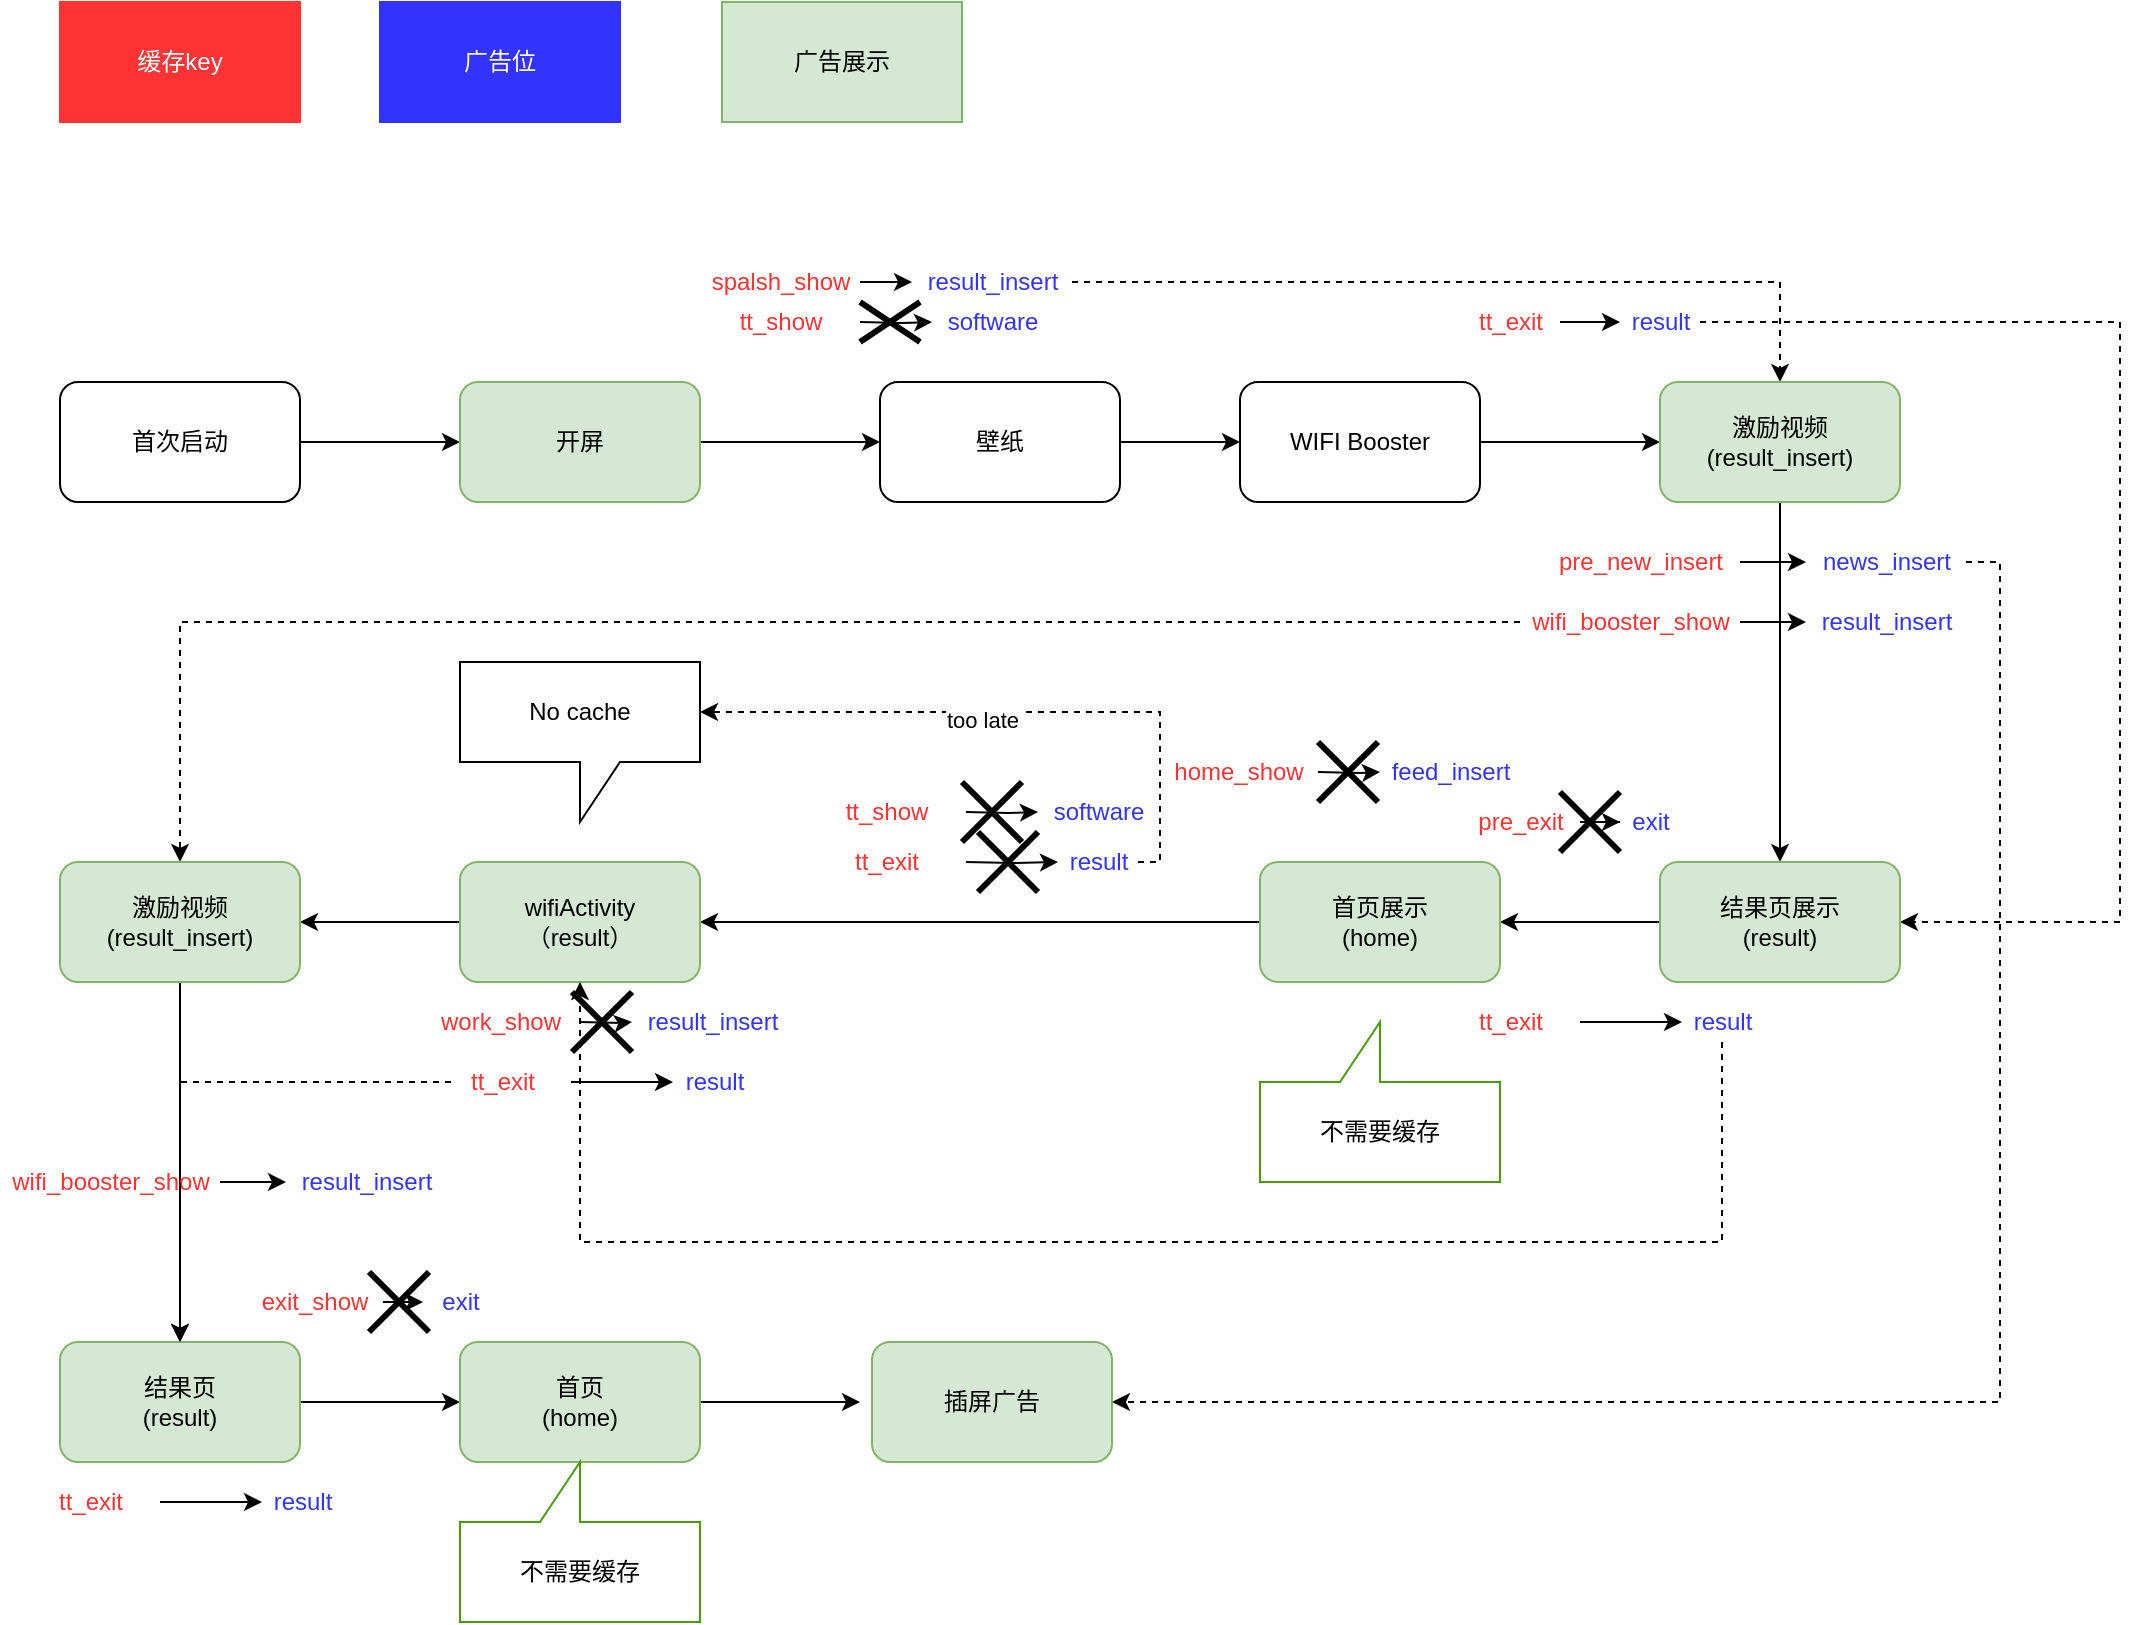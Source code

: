<mxfile version="15.1.2" type="github">
  <diagram id="zIatl5wSEbZC8SOIgp_u" name="Page-1">
    <mxGraphModel dx="976" dy="698" grid="1" gridSize="10" guides="1" tooltips="1" connect="1" arrows="1" fold="1" page="1" pageScale="1" pageWidth="3000" pageHeight="1169" math="0" shadow="0">
      <root>
        <mxCell id="0" />
        <mxCell id="1" parent="0" />
        <mxCell id="Wr3gVZFRSCPEnMrOK_7e-4" style="edgeStyle=orthogonalEdgeStyle;rounded=0;orthogonalLoop=1;jettySize=auto;html=1;exitX=1;exitY=0.5;exitDx=0;exitDy=0;entryX=0;entryY=0.5;entryDx=0;entryDy=0;" edge="1" parent="1" source="Wr3gVZFRSCPEnMrOK_7e-1" target="Wr3gVZFRSCPEnMrOK_7e-2">
          <mxGeometry relative="1" as="geometry" />
        </mxCell>
        <mxCell id="Wr3gVZFRSCPEnMrOK_7e-1" value="首次启动" style="rounded=1;whiteSpace=wrap;html=1;" vertex="1" parent="1">
          <mxGeometry x="30" y="200" width="120" height="60" as="geometry" />
        </mxCell>
        <mxCell id="Wr3gVZFRSCPEnMrOK_7e-5" style="edgeStyle=orthogonalEdgeStyle;rounded=0;orthogonalLoop=1;jettySize=auto;html=1;exitX=1;exitY=0.5;exitDx=0;exitDy=0;" edge="1" parent="1" source="Wr3gVZFRSCPEnMrOK_7e-2" target="Wr3gVZFRSCPEnMrOK_7e-3">
          <mxGeometry relative="1" as="geometry" />
        </mxCell>
        <mxCell id="Wr3gVZFRSCPEnMrOK_7e-2" value="开屏" style="rounded=1;whiteSpace=wrap;html=1;strokeColor=#82b366;fillColor=#d5e8d4;" vertex="1" parent="1">
          <mxGeometry x="230" y="200" width="120" height="60" as="geometry" />
        </mxCell>
        <mxCell id="Wr3gVZFRSCPEnMrOK_7e-20" style="edgeStyle=orthogonalEdgeStyle;rounded=0;orthogonalLoop=1;jettySize=auto;html=1;exitX=1;exitY=0.5;exitDx=0;exitDy=0;fontColor=#FFFFFF;" edge="1" parent="1" source="Wr3gVZFRSCPEnMrOK_7e-3">
          <mxGeometry relative="1" as="geometry">
            <mxPoint x="620" y="230" as="targetPoint" />
          </mxGeometry>
        </mxCell>
        <mxCell id="Wr3gVZFRSCPEnMrOK_7e-3" value="壁纸" style="rounded=1;whiteSpace=wrap;html=1;" vertex="1" parent="1">
          <mxGeometry x="440" y="200" width="120" height="60" as="geometry" />
        </mxCell>
        <mxCell id="Wr3gVZFRSCPEnMrOK_7e-16" value="" style="edgeStyle=orthogonalEdgeStyle;rounded=0;orthogonalLoop=1;jettySize=auto;html=1;fontColor=#FF3333;" edge="1" parent="1" source="Wr3gVZFRSCPEnMrOK_7e-6" target="Wr3gVZFRSCPEnMrOK_7e-13">
          <mxGeometry relative="1" as="geometry" />
        </mxCell>
        <mxCell id="Wr3gVZFRSCPEnMrOK_7e-6" value="spalsh_show" style="text;html=1;align=center;verticalAlign=middle;resizable=0;points=[];autosize=1;strokeColor=none;fillColor=none;fontColor=#FF3333;" vertex="1" parent="1">
          <mxGeometry x="350" y="140" width="80" height="20" as="geometry" />
        </mxCell>
        <mxCell id="Wr3gVZFRSCPEnMrOK_7e-7" value="tt_show" style="text;html=1;align=center;verticalAlign=middle;resizable=0;points=[];autosize=1;strokeColor=none;fillColor=none;fontColor=#FF3333;" vertex="1" parent="1">
          <mxGeometry x="360" y="160" width="60" height="20" as="geometry" />
        </mxCell>
        <mxCell id="Wr3gVZFRSCPEnMrOK_7e-8" value="" style="rounded=0;whiteSpace=wrap;html=1;fontColor=#FF3333;strokeColor=#FF3333;fillColor=#FF3333;" vertex="1" parent="1">
          <mxGeometry x="30" y="10" width="120" height="60" as="geometry" />
        </mxCell>
        <mxCell id="Wr3gVZFRSCPEnMrOK_7e-9" value="" style="rounded=0;whiteSpace=wrap;html=1;fontColor=#FF3333;strokeColor=#3333FF;fillColor=#3333FF;" vertex="1" parent="1">
          <mxGeometry x="190" y="10" width="120" height="60" as="geometry" />
        </mxCell>
        <mxCell id="Wr3gVZFRSCPEnMrOK_7e-10" value="&lt;font color=&quot;#ffffff&quot;&gt;缓存key&lt;/font&gt;" style="text;html=1;strokeColor=none;fillColor=none;align=center;verticalAlign=middle;whiteSpace=wrap;rounded=0;fontColor=#FF3333;" vertex="1" parent="1">
          <mxGeometry x="40" y="30" width="100" height="20" as="geometry" />
        </mxCell>
        <mxCell id="Wr3gVZFRSCPEnMrOK_7e-11" value="&lt;font color=&quot;#ffffff&quot;&gt;&lt;span&gt;广告位&lt;/span&gt;&lt;/font&gt;" style="text;html=1;strokeColor=none;fillColor=none;align=center;verticalAlign=middle;whiteSpace=wrap;rounded=0;fontColor=#FF3333;" vertex="1" parent="1">
          <mxGeometry x="200" y="30" width="100" height="20" as="geometry" />
        </mxCell>
        <mxCell id="Wr3gVZFRSCPEnMrOK_7e-30" style="edgeStyle=orthogonalEdgeStyle;rounded=0;orthogonalLoop=1;jettySize=auto;html=1;entryX=0.5;entryY=0;entryDx=0;entryDy=0;fontColor=#FFFFFF;dashed=1;" edge="1" parent="1" source="Wr3gVZFRSCPEnMrOK_7e-13" target="Wr3gVZFRSCPEnMrOK_7e-25">
          <mxGeometry relative="1" as="geometry" />
        </mxCell>
        <mxCell id="Wr3gVZFRSCPEnMrOK_7e-13" value="result_insert" style="text;html=1;align=center;verticalAlign=middle;resizable=0;points=[];autosize=1;strokeColor=none;fillColor=none;fontColor=#3333FF;" vertex="1" parent="1">
          <mxGeometry x="456" y="140" width="80" height="20" as="geometry" />
        </mxCell>
        <mxCell id="Wr3gVZFRSCPEnMrOK_7e-17" value="" style="edgeStyle=orthogonalEdgeStyle;rounded=0;orthogonalLoop=1;jettySize=auto;html=1;fontColor=#FF3333;" edge="1" parent="1" target="Wr3gVZFRSCPEnMrOK_7e-18">
          <mxGeometry relative="1" as="geometry">
            <mxPoint x="430" y="170" as="sourcePoint" />
          </mxGeometry>
        </mxCell>
        <mxCell id="Wr3gVZFRSCPEnMrOK_7e-18" value="software" style="text;html=1;align=center;verticalAlign=middle;resizable=0;points=[];autosize=1;strokeColor=none;fillColor=none;fontColor=#3333FF;" vertex="1" parent="1">
          <mxGeometry x="466" y="160" width="60" height="20" as="geometry" />
        </mxCell>
        <mxCell id="Wr3gVZFRSCPEnMrOK_7e-26" value="" style="edgeStyle=orthogonalEdgeStyle;rounded=0;orthogonalLoop=1;jettySize=auto;html=1;fontColor=#FFFFFF;" edge="1" parent="1" source="Wr3gVZFRSCPEnMrOK_7e-21" target="Wr3gVZFRSCPEnMrOK_7e-25">
          <mxGeometry relative="1" as="geometry" />
        </mxCell>
        <mxCell id="Wr3gVZFRSCPEnMrOK_7e-21" value="&lt;font color=&quot;#000000&quot;&gt;WIFI Booster&lt;/font&gt;" style="rounded=1;whiteSpace=wrap;html=1;fontColor=#FFFFFF;fillColor=#FFFFFF;" vertex="1" parent="1">
          <mxGeometry x="620" y="200" width="120" height="60" as="geometry" />
        </mxCell>
        <mxCell id="Wr3gVZFRSCPEnMrOK_7e-22" value="" style="edgeStyle=orthogonalEdgeStyle;rounded=0;orthogonalLoop=1;jettySize=auto;html=1;fontColor=#FF3333;" edge="1" parent="1" source="Wr3gVZFRSCPEnMrOK_7e-23">
          <mxGeometry relative="1" as="geometry">
            <mxPoint x="810" y="170" as="targetPoint" />
          </mxGeometry>
        </mxCell>
        <mxCell id="Wr3gVZFRSCPEnMrOK_7e-23" value="tt_exit" style="text;html=1;align=center;verticalAlign=middle;resizable=0;points=[];autosize=1;strokeColor=none;fillColor=none;fontColor=#FF3333;" vertex="1" parent="1">
          <mxGeometry x="730" y="160" width="50" height="20" as="geometry" />
        </mxCell>
        <mxCell id="Wr3gVZFRSCPEnMrOK_7e-33" style="edgeStyle=orthogonalEdgeStyle;rounded=0;orthogonalLoop=1;jettySize=auto;html=1;entryX=1;entryY=0.5;entryDx=0;entryDy=0;fontColor=#000000;dashed=1;" edge="1" parent="1" source="Wr3gVZFRSCPEnMrOK_7e-24" target="Wr3gVZFRSCPEnMrOK_7e-32">
          <mxGeometry relative="1" as="geometry">
            <Array as="points">
              <mxPoint x="1060" y="170" />
              <mxPoint x="1060" y="470" />
            </Array>
          </mxGeometry>
        </mxCell>
        <mxCell id="Wr3gVZFRSCPEnMrOK_7e-24" value="result" style="text;html=1;align=center;verticalAlign=middle;resizable=0;points=[];autosize=1;strokeColor=none;fillColor=none;fontColor=#3333FF;" vertex="1" parent="1">
          <mxGeometry x="810" y="160" width="40" height="20" as="geometry" />
        </mxCell>
        <mxCell id="Wr3gVZFRSCPEnMrOK_7e-31" style="edgeStyle=orthogonalEdgeStyle;rounded=0;orthogonalLoop=1;jettySize=auto;html=1;exitX=0.5;exitY=1;exitDx=0;exitDy=0;fontColor=#FFFFFF;entryX=0.5;entryY=0;entryDx=0;entryDy=0;" edge="1" parent="1" source="Wr3gVZFRSCPEnMrOK_7e-25" target="Wr3gVZFRSCPEnMrOK_7e-32">
          <mxGeometry relative="1" as="geometry">
            <mxPoint x="890" y="300" as="targetPoint" />
          </mxGeometry>
        </mxCell>
        <mxCell id="Wr3gVZFRSCPEnMrOK_7e-25" value="&lt;font color=&quot;#000000&quot;&gt;&lt;span&gt;激励视频&lt;br&gt;(result_insert)&lt;br&gt;&lt;/span&gt;&lt;/font&gt;" style="rounded=1;whiteSpace=wrap;html=1;strokeColor=#82b366;fillColor=#d5e8d4;" vertex="1" parent="1">
          <mxGeometry x="830" y="200" width="120" height="60" as="geometry" />
        </mxCell>
        <mxCell id="Wr3gVZFRSCPEnMrOK_7e-43" style="edgeStyle=orthogonalEdgeStyle;rounded=0;orthogonalLoop=1;jettySize=auto;html=1;entryX=1;entryY=0.5;entryDx=0;entryDy=0;fontColor=#000000;" edge="1" parent="1" source="Wr3gVZFRSCPEnMrOK_7e-32" target="Wr3gVZFRSCPEnMrOK_7e-42">
          <mxGeometry relative="1" as="geometry" />
        </mxCell>
        <mxCell id="Wr3gVZFRSCPEnMrOK_7e-32" value="结果页展示&lt;br&gt;(result)" style="rounded=1;whiteSpace=wrap;html=1;strokeColor=#82b366;fillColor=#d5e8d4;" vertex="1" parent="1">
          <mxGeometry x="830" y="440" width="120" height="60" as="geometry" />
        </mxCell>
        <mxCell id="Wr3gVZFRSCPEnMrOK_7e-36" value="" style="edgeStyle=orthogonalEdgeStyle;rounded=0;orthogonalLoop=1;jettySize=auto;html=1;fontColor=#FF3333;" edge="1" parent="1" source="Wr3gVZFRSCPEnMrOK_7e-37" target="Wr3gVZFRSCPEnMrOK_7e-38">
          <mxGeometry relative="1" as="geometry" />
        </mxCell>
        <mxCell id="Wr3gVZFRSCPEnMrOK_7e-37" value="pre_new_insert" style="text;html=1;align=center;verticalAlign=middle;resizable=0;points=[];autosize=1;strokeColor=none;fillColor=none;fontColor=#FF3333;" vertex="1" parent="1">
          <mxGeometry x="770" y="280" width="100" height="20" as="geometry" />
        </mxCell>
        <mxCell id="Wr3gVZFRSCPEnMrOK_7e-89" style="edgeStyle=orthogonalEdgeStyle;rounded=0;orthogonalLoop=1;jettySize=auto;html=1;fontColor=#000000;dashed=1;" edge="1" parent="1" source="Wr3gVZFRSCPEnMrOK_7e-38" target="Wr3gVZFRSCPEnMrOK_7e-88">
          <mxGeometry relative="1" as="geometry">
            <Array as="points">
              <mxPoint x="1000" y="290" />
              <mxPoint x="1000" y="710" />
            </Array>
          </mxGeometry>
        </mxCell>
        <mxCell id="Wr3gVZFRSCPEnMrOK_7e-38" value="news_insert" style="text;html=1;align=center;verticalAlign=middle;resizable=0;points=[];autosize=1;strokeColor=none;fillColor=none;fontColor=#3333FF;" vertex="1" parent="1">
          <mxGeometry x="903" y="280" width="80" height="20" as="geometry" />
        </mxCell>
        <mxCell id="Wr3gVZFRSCPEnMrOK_7e-39" value="" style="edgeStyle=orthogonalEdgeStyle;rounded=0;orthogonalLoop=1;jettySize=auto;html=1;fontColor=#FF3333;" edge="1" parent="1" source="Wr3gVZFRSCPEnMrOK_7e-40" target="Wr3gVZFRSCPEnMrOK_7e-41">
          <mxGeometry relative="1" as="geometry" />
        </mxCell>
        <mxCell id="Wr3gVZFRSCPEnMrOK_7e-72" style="edgeStyle=orthogonalEdgeStyle;rounded=0;orthogonalLoop=1;jettySize=auto;html=1;dashed=1;fontColor=#000000;" edge="1" parent="1" source="Wr3gVZFRSCPEnMrOK_7e-40" target="Wr3gVZFRSCPEnMrOK_7e-67">
          <mxGeometry relative="1" as="geometry" />
        </mxCell>
        <mxCell id="Wr3gVZFRSCPEnMrOK_7e-40" value="wifi_booster_show" style="text;html=1;align=center;verticalAlign=middle;resizable=0;points=[];autosize=1;strokeColor=none;fillColor=none;fontColor=#FF3333;" vertex="1" parent="1">
          <mxGeometry x="760" y="310" width="110" height="20" as="geometry" />
        </mxCell>
        <mxCell id="Wr3gVZFRSCPEnMrOK_7e-41" value="result_insert" style="text;html=1;align=center;verticalAlign=middle;resizable=0;points=[];autosize=1;strokeColor=none;fillColor=none;fontColor=#3333FF;" vertex="1" parent="1">
          <mxGeometry x="903" y="310" width="80" height="20" as="geometry" />
        </mxCell>
        <mxCell id="Wr3gVZFRSCPEnMrOK_7e-50" style="edgeStyle=orthogonalEdgeStyle;rounded=0;orthogonalLoop=1;jettySize=auto;html=1;fontColor=#000000;entryX=1;entryY=0.5;entryDx=0;entryDy=0;" edge="1" parent="1" source="Wr3gVZFRSCPEnMrOK_7e-42" target="Wr3gVZFRSCPEnMrOK_7e-51">
          <mxGeometry relative="1" as="geometry">
            <mxPoint x="570" y="470" as="targetPoint" />
          </mxGeometry>
        </mxCell>
        <mxCell id="Wr3gVZFRSCPEnMrOK_7e-42" value="首页展示&lt;br&gt;(home)" style="rounded=1;whiteSpace=wrap;html=1;strokeColor=#82b366;fillColor=#d5e8d4;" vertex="1" parent="1">
          <mxGeometry x="630" y="440" width="120" height="60" as="geometry" />
        </mxCell>
        <mxCell id="Wr3gVZFRSCPEnMrOK_7e-47" value="" style="edgeStyle=orthogonalEdgeStyle;rounded=0;orthogonalLoop=1;jettySize=auto;html=1;fontColor=#000000;" edge="1" parent="1" source="Wr3gVZFRSCPEnMrOK_7e-45" target="Wr3gVZFRSCPEnMrOK_7e-46">
          <mxGeometry relative="1" as="geometry" />
        </mxCell>
        <mxCell id="Wr3gVZFRSCPEnMrOK_7e-45" value="pre_exit" style="text;html=1;align=center;verticalAlign=middle;resizable=0;points=[];autosize=1;strokeColor=none;fillColor=none;fontColor=#FF3333;" vertex="1" parent="1">
          <mxGeometry x="730" y="410" width="60" height="20" as="geometry" />
        </mxCell>
        <mxCell id="Wr3gVZFRSCPEnMrOK_7e-46" value="exit" style="text;html=1;align=center;verticalAlign=middle;resizable=0;points=[];autosize=1;strokeColor=none;fillColor=none;fontColor=#3333FF;" vertex="1" parent="1">
          <mxGeometry x="810" y="410" width="30" height="20" as="geometry" />
        </mxCell>
        <mxCell id="Wr3gVZFRSCPEnMrOK_7e-48" value="" style="shape=umlDestroy;whiteSpace=wrap;html=1;strokeWidth=3;fontColor=#000000;fillColor=#FFFFFF;" vertex="1" parent="1">
          <mxGeometry x="780" y="405" width="30" height="30" as="geometry" />
        </mxCell>
        <mxCell id="Wr3gVZFRSCPEnMrOK_7e-58" style="edgeStyle=orthogonalEdgeStyle;rounded=0;orthogonalLoop=1;jettySize=auto;html=1;exitX=0;exitY=0.5;exitDx=0;exitDy=0;fontColor=#000000;entryX=1;entryY=0.5;entryDx=0;entryDy=0;" edge="1" parent="1" source="Wr3gVZFRSCPEnMrOK_7e-51" target="Wr3gVZFRSCPEnMrOK_7e-67">
          <mxGeometry relative="1" as="geometry">
            <mxPoint x="140" y="470" as="targetPoint" />
          </mxGeometry>
        </mxCell>
        <mxCell id="Wr3gVZFRSCPEnMrOK_7e-51" value="wifiActivity&lt;br&gt;（result）" style="rounded=1;whiteSpace=wrap;html=1;fillColor=#d5e8d4;strokeColor=#82b366;" vertex="1" parent="1">
          <mxGeometry x="230" y="440" width="120" height="60" as="geometry" />
        </mxCell>
        <mxCell id="Wr3gVZFRSCPEnMrOK_7e-53" value="No cache" style="shape=callout;whiteSpace=wrap;html=1;perimeter=calloutPerimeter;fontColor=#000000;strokeColor=#000000;fillColor=#FFFFFF;" vertex="1" parent="1">
          <mxGeometry x="230" y="340" width="120" height="80" as="geometry" />
        </mxCell>
        <mxCell id="Wr3gVZFRSCPEnMrOK_7e-54" value="home_show" style="text;html=1;align=center;verticalAlign=middle;resizable=0;points=[];autosize=1;strokeColor=none;fillColor=none;fontColor=#FF3333;" vertex="1" parent="1">
          <mxGeometry x="579" y="385" width="80" height="20" as="geometry" />
        </mxCell>
        <mxCell id="Wr3gVZFRSCPEnMrOK_7e-55" value="" style="edgeStyle=orthogonalEdgeStyle;rounded=0;orthogonalLoop=1;jettySize=auto;html=1;fontColor=#FF3333;" edge="1" parent="1" target="Wr3gVZFRSCPEnMrOK_7e-56">
          <mxGeometry relative="1" as="geometry">
            <mxPoint x="659" y="395" as="sourcePoint" />
          </mxGeometry>
        </mxCell>
        <mxCell id="Wr3gVZFRSCPEnMrOK_7e-56" value="feed_insert" style="text;html=1;align=center;verticalAlign=middle;resizable=0;points=[];autosize=1;strokeColor=none;fillColor=none;fontColor=#3333FF;" vertex="1" parent="1">
          <mxGeometry x="690" y="385" width="70" height="20" as="geometry" />
        </mxCell>
        <mxCell id="Wr3gVZFRSCPEnMrOK_7e-57" value="" style="shape=umlDestroy;whiteSpace=wrap;html=1;strokeWidth=3;fontColor=#000000;fillColor=#FFFFFF;" vertex="1" parent="1">
          <mxGeometry x="659" y="380" width="30" height="30" as="geometry" />
        </mxCell>
        <mxCell id="Wr3gVZFRSCPEnMrOK_7e-59" value="tt_exit" style="text;html=1;align=center;verticalAlign=middle;resizable=0;points=[];autosize=1;strokeColor=none;fillColor=none;fontColor=#FF3333;" vertex="1" parent="1">
          <mxGeometry x="418" y="430" width="50" height="20" as="geometry" />
        </mxCell>
        <mxCell id="Wr3gVZFRSCPEnMrOK_7e-60" value="" style="edgeStyle=orthogonalEdgeStyle;rounded=0;orthogonalLoop=1;jettySize=auto;html=1;fontColor=#FF3333;" edge="1" parent="1" target="Wr3gVZFRSCPEnMrOK_7e-61">
          <mxGeometry relative="1" as="geometry">
            <mxPoint x="483" y="440" as="sourcePoint" />
          </mxGeometry>
        </mxCell>
        <mxCell id="Wr3gVZFRSCPEnMrOK_7e-65" style="edgeStyle=orthogonalEdgeStyle;rounded=0;orthogonalLoop=1;jettySize=auto;html=1;entryX=0;entryY=0;entryDx=120;entryDy=25;entryPerimeter=0;fontColor=#000000;dashed=1;" edge="1" parent="1" source="Wr3gVZFRSCPEnMrOK_7e-61" target="Wr3gVZFRSCPEnMrOK_7e-53">
          <mxGeometry relative="1" as="geometry">
            <Array as="points">
              <mxPoint x="580" y="440" />
              <mxPoint x="580" y="365" />
            </Array>
          </mxGeometry>
        </mxCell>
        <mxCell id="Wr3gVZFRSCPEnMrOK_7e-66" value="too late" style="edgeLabel;html=1;align=center;verticalAlign=middle;resizable=0;points=[];fontColor=#000000;" vertex="1" connectable="0" parent="Wr3gVZFRSCPEnMrOK_7e-65">
          <mxGeometry x="0.11" y="4" relative="1" as="geometry">
            <mxPoint as="offset" />
          </mxGeometry>
        </mxCell>
        <mxCell id="Wr3gVZFRSCPEnMrOK_7e-61" value="result" style="text;html=1;align=center;verticalAlign=middle;resizable=0;points=[];autosize=1;strokeColor=none;fillColor=none;fontColor=#3333FF;" vertex="1" parent="1">
          <mxGeometry x="529" y="430" width="40" height="20" as="geometry" />
        </mxCell>
        <mxCell id="Wr3gVZFRSCPEnMrOK_7e-62" value="tt_show" style="text;html=1;align=center;verticalAlign=middle;resizable=0;points=[];autosize=1;strokeColor=none;fillColor=none;fontColor=#FF3333;" vertex="1" parent="1">
          <mxGeometry x="413" y="405" width="60" height="20" as="geometry" />
        </mxCell>
        <mxCell id="Wr3gVZFRSCPEnMrOK_7e-63" value="" style="edgeStyle=orthogonalEdgeStyle;rounded=0;orthogonalLoop=1;jettySize=auto;html=1;fontColor=#FF3333;" edge="1" parent="1" target="Wr3gVZFRSCPEnMrOK_7e-64">
          <mxGeometry relative="1" as="geometry">
            <mxPoint x="483" y="415" as="sourcePoint" />
          </mxGeometry>
        </mxCell>
        <mxCell id="Wr3gVZFRSCPEnMrOK_7e-64" value="software" style="text;html=1;align=center;verticalAlign=middle;resizable=0;points=[];autosize=1;strokeColor=none;fillColor=none;fontColor=#3333FF;" vertex="1" parent="1">
          <mxGeometry x="519" y="405" width="60" height="20" as="geometry" />
        </mxCell>
        <mxCell id="Wr3gVZFRSCPEnMrOK_7e-75" style="edgeStyle=orthogonalEdgeStyle;rounded=0;orthogonalLoop=1;jettySize=auto;html=1;exitX=0.5;exitY=1;exitDx=0;exitDy=0;fontColor=#000000;" edge="1" parent="1" source="Wr3gVZFRSCPEnMrOK_7e-67">
          <mxGeometry relative="1" as="geometry">
            <mxPoint x="90" y="680" as="targetPoint" />
          </mxGeometry>
        </mxCell>
        <mxCell id="Wr3gVZFRSCPEnMrOK_7e-67" value="&lt;font color=&quot;#000000&quot;&gt;&lt;span&gt;激励视频&lt;br&gt;(result_insert)&lt;br&gt;&lt;/span&gt;&lt;/font&gt;" style="rounded=1;whiteSpace=wrap;html=1;strokeColor=#82b366;fillColor=#d5e8d4;" vertex="1" parent="1">
          <mxGeometry x="30" y="440" width="120" height="60" as="geometry" />
        </mxCell>
        <mxCell id="Wr3gVZFRSCPEnMrOK_7e-68" value="" style="shape=umlDestroy;whiteSpace=wrap;html=1;strokeWidth=3;fontColor=#000000;fillColor=#FFFFFF;" vertex="1" parent="1">
          <mxGeometry x="481" y="400" width="30" height="30" as="geometry" />
        </mxCell>
        <mxCell id="Wr3gVZFRSCPEnMrOK_7e-69" value="work_show" style="text;html=1;align=center;verticalAlign=middle;resizable=0;points=[];autosize=1;strokeColor=none;fillColor=none;fontColor=#FF3333;" vertex="1" parent="1">
          <mxGeometry x="210" y="510" width="80" height="20" as="geometry" />
        </mxCell>
        <mxCell id="Wr3gVZFRSCPEnMrOK_7e-70" value="" style="edgeStyle=orthogonalEdgeStyle;rounded=0;orthogonalLoop=1;jettySize=auto;html=1;fontColor=#FF3333;" edge="1" parent="1" target="Wr3gVZFRSCPEnMrOK_7e-71">
          <mxGeometry relative="1" as="geometry">
            <mxPoint x="290" y="520" as="sourcePoint" />
          </mxGeometry>
        </mxCell>
        <mxCell id="Wr3gVZFRSCPEnMrOK_7e-71" value="result_insert" style="text;html=1;align=center;verticalAlign=middle;resizable=0;points=[];autosize=1;strokeColor=none;fillColor=none;fontColor=#3333FF;" vertex="1" parent="1">
          <mxGeometry x="316" y="510" width="80" height="20" as="geometry" />
        </mxCell>
        <mxCell id="Wr3gVZFRSCPEnMrOK_7e-81" style="edgeStyle=orthogonalEdgeStyle;rounded=0;orthogonalLoop=1;jettySize=auto;html=1;fontColor=#000000;" edge="1" parent="1" source="Wr3gVZFRSCPEnMrOK_7e-76">
          <mxGeometry relative="1" as="geometry">
            <mxPoint x="230" y="710" as="targetPoint" />
          </mxGeometry>
        </mxCell>
        <mxCell id="Wr3gVZFRSCPEnMrOK_7e-76" value="结果页&lt;br&gt;(result)" style="rounded=1;whiteSpace=wrap;html=1;strokeColor=#82b366;fillColor=#d5e8d4;" vertex="1" parent="1">
          <mxGeometry x="30" y="680" width="120" height="60" as="geometry" />
        </mxCell>
        <mxCell id="Wr3gVZFRSCPEnMrOK_7e-77" value="" style="edgeStyle=orthogonalEdgeStyle;rounded=0;orthogonalLoop=1;jettySize=auto;html=1;fontColor=#FF3333;" edge="1" parent="1" source="Wr3gVZFRSCPEnMrOK_7e-78" target="Wr3gVZFRSCPEnMrOK_7e-79">
          <mxGeometry relative="1" as="geometry" />
        </mxCell>
        <mxCell id="Wr3gVZFRSCPEnMrOK_7e-78" value="wifi_booster_show" style="text;html=1;align=center;verticalAlign=middle;resizable=0;points=[];autosize=1;strokeColor=none;fillColor=none;fontColor=#FF3333;" vertex="1" parent="1">
          <mxGeometry y="590" width="110" height="20" as="geometry" />
        </mxCell>
        <mxCell id="Wr3gVZFRSCPEnMrOK_7e-79" value="result_insert" style="text;html=1;align=center;verticalAlign=middle;resizable=0;points=[];autosize=1;strokeColor=none;fillColor=none;fontColor=#3333FF;" vertex="1" parent="1">
          <mxGeometry x="143" y="590" width="80" height="20" as="geometry" />
        </mxCell>
        <mxCell id="Wr3gVZFRSCPEnMrOK_7e-87" style="edgeStyle=orthogonalEdgeStyle;rounded=0;orthogonalLoop=1;jettySize=auto;html=1;fontColor=#000000;" edge="1" parent="1" source="Wr3gVZFRSCPEnMrOK_7e-82">
          <mxGeometry relative="1" as="geometry">
            <mxPoint x="430" y="710" as="targetPoint" />
          </mxGeometry>
        </mxCell>
        <mxCell id="Wr3gVZFRSCPEnMrOK_7e-82" value="首页&lt;br&gt;(home)" style="rounded=1;whiteSpace=wrap;html=1;strokeColor=#82b366;fillColor=#d5e8d4;" vertex="1" parent="1">
          <mxGeometry x="230" y="680" width="120" height="60" as="geometry" />
        </mxCell>
        <mxCell id="Wr3gVZFRSCPEnMrOK_7e-83" value="" style="edgeStyle=orthogonalEdgeStyle;rounded=0;orthogonalLoop=1;jettySize=auto;html=1;fontColor=#FF3333;" edge="1" parent="1" source="Wr3gVZFRSCPEnMrOK_7e-84">
          <mxGeometry relative="1" as="geometry">
            <mxPoint x="211.5" y="660" as="targetPoint" />
          </mxGeometry>
        </mxCell>
        <mxCell id="Wr3gVZFRSCPEnMrOK_7e-84" value="exit_show" style="text;html=1;align=center;verticalAlign=middle;resizable=0;points=[];autosize=1;strokeColor=none;fillColor=none;fontColor=#FF3333;" vertex="1" parent="1">
          <mxGeometry x="121.5" y="650" width="70" height="20" as="geometry" />
        </mxCell>
        <mxCell id="Wr3gVZFRSCPEnMrOK_7e-85" value="exit" style="text;html=1;align=center;verticalAlign=middle;resizable=0;points=[];autosize=1;strokeColor=none;fillColor=none;fontColor=#3333FF;" vertex="1" parent="1">
          <mxGeometry x="214.5" y="650" width="30" height="20" as="geometry" />
        </mxCell>
        <mxCell id="Wr3gVZFRSCPEnMrOK_7e-88" value="插屏广告" style="rounded=1;whiteSpace=wrap;html=1;strokeColor=#82b366;fillColor=#d5e8d4;" vertex="1" parent="1">
          <mxGeometry x="436" y="680" width="120" height="60" as="geometry" />
        </mxCell>
        <mxCell id="Wr3gVZFRSCPEnMrOK_7e-91" value="广告展示" style="rounded=0;whiteSpace=wrap;html=1;strokeColor=#82b366;fillColor=#d5e8d4;" vertex="1" parent="1">
          <mxGeometry x="361" y="10" width="120" height="60" as="geometry" />
        </mxCell>
        <mxCell id="Wr3gVZFRSCPEnMrOK_7e-92" value="" style="shape=umlDestroy;whiteSpace=wrap;html=1;strokeWidth=3;fontColor=#000000;fillColor=#FFFFFF;" vertex="1" parent="1">
          <mxGeometry x="430" y="160" width="30" height="20" as="geometry" />
        </mxCell>
        <mxCell id="Wr3gVZFRSCPEnMrOK_7e-94" value="不需要缓存" style="shape=callout;whiteSpace=wrap;html=1;perimeter=calloutPerimeter;fontColor=#000000;strokeColor=#4D9900;fillColor=#FFFFFF;direction=west;" vertex="1" parent="1">
          <mxGeometry x="630" y="520" width="120" height="80" as="geometry" />
        </mxCell>
        <mxCell id="Wr3gVZFRSCPEnMrOK_7e-95" value="" style="shape=umlDestroy;whiteSpace=wrap;html=1;strokeWidth=3;fontColor=#000000;fillColor=#FFFFFF;" vertex="1" parent="1">
          <mxGeometry x="489" y="425" width="30" height="30" as="geometry" />
        </mxCell>
        <mxCell id="Wr3gVZFRSCPEnMrOK_7e-96" value="tt_exit" style="text;html=1;align=center;verticalAlign=middle;resizable=0;points=[];autosize=1;strokeColor=none;fillColor=none;fontColor=#FF3333;" vertex="1" parent="1">
          <mxGeometry x="730" y="510" width="50" height="20" as="geometry" />
        </mxCell>
        <mxCell id="Wr3gVZFRSCPEnMrOK_7e-97" value="" style="edgeStyle=orthogonalEdgeStyle;rounded=0;orthogonalLoop=1;jettySize=auto;html=1;fontColor=#FF3333;" edge="1" parent="1" target="Wr3gVZFRSCPEnMrOK_7e-98">
          <mxGeometry relative="1" as="geometry">
            <mxPoint x="795.0" y="520" as="sourcePoint" />
            <Array as="points">
              <mxPoint x="790" y="520" />
              <mxPoint x="790" y="520" />
            </Array>
          </mxGeometry>
        </mxCell>
        <mxCell id="Wr3gVZFRSCPEnMrOK_7e-104" style="edgeStyle=orthogonalEdgeStyle;rounded=0;orthogonalLoop=1;jettySize=auto;html=1;entryX=0.5;entryY=1;entryDx=0;entryDy=0;dashed=1;fontColor=#000000;" edge="1" parent="1" source="Wr3gVZFRSCPEnMrOK_7e-98" target="Wr3gVZFRSCPEnMrOK_7e-51">
          <mxGeometry relative="1" as="geometry">
            <Array as="points">
              <mxPoint x="861" y="630" />
              <mxPoint x="290" y="630" />
            </Array>
          </mxGeometry>
        </mxCell>
        <mxCell id="Wr3gVZFRSCPEnMrOK_7e-98" value="result" style="text;html=1;align=center;verticalAlign=middle;resizable=0;points=[];autosize=1;strokeColor=none;fillColor=none;fontColor=#3333FF;" vertex="1" parent="1">
          <mxGeometry x="841" y="510" width="40" height="20" as="geometry" />
        </mxCell>
        <mxCell id="Wr3gVZFRSCPEnMrOK_7e-99" value="" style="shape=umlDestroy;whiteSpace=wrap;html=1;strokeWidth=3;fontColor=#000000;fillColor=#FFFFFF;" vertex="1" parent="1">
          <mxGeometry x="286" y="505" width="30" height="30" as="geometry" />
        </mxCell>
        <mxCell id="Wr3gVZFRSCPEnMrOK_7e-105" style="edgeStyle=orthogonalEdgeStyle;rounded=0;orthogonalLoop=1;jettySize=auto;html=1;entryX=0.5;entryY=0;entryDx=0;entryDy=0;dashed=1;fontColor=#000000;" edge="1" parent="1" source="Wr3gVZFRSCPEnMrOK_7e-101" target="Wr3gVZFRSCPEnMrOK_7e-76">
          <mxGeometry relative="1" as="geometry" />
        </mxCell>
        <mxCell id="Wr3gVZFRSCPEnMrOK_7e-101" value="tt_exit" style="text;html=1;align=center;verticalAlign=middle;resizable=0;points=[];autosize=1;strokeColor=none;fillColor=none;fontColor=#FF3333;" vertex="1" parent="1">
          <mxGeometry x="225.5" y="540" width="50" height="20" as="geometry" />
        </mxCell>
        <mxCell id="Wr3gVZFRSCPEnMrOK_7e-102" value="" style="edgeStyle=orthogonalEdgeStyle;rounded=0;orthogonalLoop=1;jettySize=auto;html=1;fontColor=#FF3333;" edge="1" parent="1" target="Wr3gVZFRSCPEnMrOK_7e-103">
          <mxGeometry relative="1" as="geometry">
            <mxPoint x="290.5" y="550" as="sourcePoint" />
            <Array as="points">
              <mxPoint x="285.5" y="550" />
              <mxPoint x="285.5" y="550" />
            </Array>
          </mxGeometry>
        </mxCell>
        <mxCell id="Wr3gVZFRSCPEnMrOK_7e-103" value="result" style="text;html=1;align=center;verticalAlign=middle;resizable=0;points=[];autosize=1;strokeColor=none;fillColor=none;fontColor=#3333FF;" vertex="1" parent="1">
          <mxGeometry x="336.5" y="540" width="40" height="20" as="geometry" />
        </mxCell>
        <mxCell id="Wr3gVZFRSCPEnMrOK_7e-106" value="" style="shape=umlDestroy;whiteSpace=wrap;html=1;strokeWidth=3;fontColor=#000000;fillColor=#FFFFFF;" vertex="1" parent="1">
          <mxGeometry x="184.5" y="645" width="30" height="30" as="geometry" />
        </mxCell>
        <mxCell id="Wr3gVZFRSCPEnMrOK_7e-107" value="不需要缓存" style="shape=callout;whiteSpace=wrap;html=1;perimeter=calloutPerimeter;fontColor=#000000;strokeColor=#4D9900;fillColor=#FFFFFF;direction=west;" vertex="1" parent="1">
          <mxGeometry x="230" y="740" width="120" height="80" as="geometry" />
        </mxCell>
        <mxCell id="Wr3gVZFRSCPEnMrOK_7e-108" value="tt_exit" style="text;html=1;align=center;verticalAlign=middle;resizable=0;points=[];autosize=1;strokeColor=none;fillColor=none;fontColor=#FF3333;" vertex="1" parent="1">
          <mxGeometry x="20" y="750" width="50" height="20" as="geometry" />
        </mxCell>
        <mxCell id="Wr3gVZFRSCPEnMrOK_7e-109" value="" style="edgeStyle=orthogonalEdgeStyle;rounded=0;orthogonalLoop=1;jettySize=auto;html=1;fontColor=#FF3333;" edge="1" parent="1" target="Wr3gVZFRSCPEnMrOK_7e-110">
          <mxGeometry relative="1" as="geometry">
            <mxPoint x="85.0" y="760" as="sourcePoint" />
            <Array as="points">
              <mxPoint x="80" y="760" />
              <mxPoint x="80" y="760" />
            </Array>
          </mxGeometry>
        </mxCell>
        <mxCell id="Wr3gVZFRSCPEnMrOK_7e-110" value="result" style="text;html=1;align=center;verticalAlign=middle;resizable=0;points=[];autosize=1;strokeColor=none;fillColor=none;fontColor=#3333FF;" vertex="1" parent="1">
          <mxGeometry x="131" y="750" width="40" height="20" as="geometry" />
        </mxCell>
      </root>
    </mxGraphModel>
  </diagram>
</mxfile>
